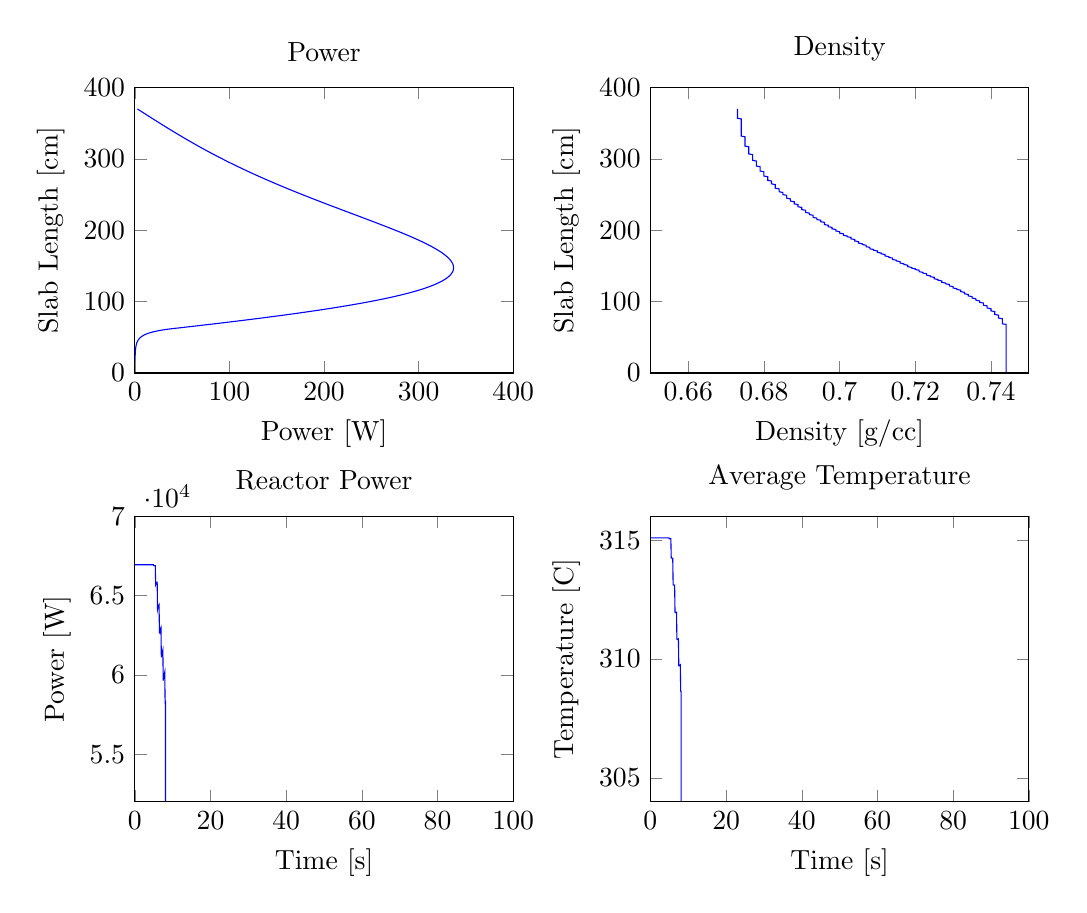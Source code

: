 % This file was created by matlab2tikz v0.1.4.
% Copyright (c) 2008--2011, Nico Schlömer <nico.schloemer@gmail.com>
% All rights reserved.
% 
% The latest updates can be retrieved from
%   http://www.mathworks.com/matlabcentral/fileexchange/22022-matlab2tikz
% where you can also make suggestions and rate matlab2tikz.
% 
\begin{tikzpicture}

\begin{axis}[%
name=plot1,
scale only axis,
width=1.892in,
height=1.427in,
xmin=0, xmax=400,
ymin=0, ymax=400,
xlabel={Power [W]},
ylabel={Slab Length [cm]},
title={Power},
axis on top]
\addplot [
color=blue,
solid
]
coordinates{
 (0.017,1)(0.025,2)(0.033,3)(0.041,4)(0.049,5)(0.057,6)(0.066,7)(0.075,8)(0.085,9)(0.095,10)(0.105,11)(0.116,12)(0.128,13)(0.14,14)(0.153,15)(0.166,16)(0.181,17)(0.197,18)(0.213,19)(0.231,20)(0.251,21)(0.272,22)(0.296,23)(0.321,24)(0.349,25)(0.38,26)(0.414,27)(0.452,28)(0.495,29)(0.543,30)(0.596,31)(0.657,32)(0.726,33)(0.804,34)(0.894,35)(0.996,36)(1.114,37)(1.249,38)(1.405,39)(1.585,40)(1.794,41)(2.036,42)(2.317,43)(2.644,44)(3.025,45)(3.47,46)(3.989,47)(4.596,48)(5.305,49)(6.136,50)(7.11,51)(8.25,52)(9.588,53)(11.158,54)(13.0,55)(15.163,56)(17.704,57)(20.689,58)(24.197,59)(28.32,60)(33.168,61)(38.868,62)(45.571,63)(52.231,64)(58.847,65)(65.417,66)(71.937,67)(78.407,68)(84.823,69)(91.185,70)(97.49,71)(103.735,72)(109.92,73)(116.042,74)(122.1,75)(128.091,76)(134.015,77)(139.869,78)(145.651,79)(151.361,80)(156.997,81)(162.557,82)(168.041,83)(173.445,84)(178.771,85)(184.015,86)(189.177,87)(194.257,88)(199.252,89)(204.162,90)(208.986,91)(213.723,92)(218.372,93)(222.933,94)(227.405,95)(231.787,96)(236.079,97)(240.279,98)(244.388,99)(248.406,100)(252.331,101)(256.164,102)(259.904,103)(263.552,104)(267.106,105)(270.567,106)(273.935,107)(277.209,108)(280.391,109)(283.479,110)(286.475,111)(289.378,112)(292.188,113)(294.906,114)(297.533,115)(300.068,116)(302.512,117)(304.865,118)(307.128,119)(309.302,120)(311.387,121)(313.383,122)(315.291,123)(317.113,124)(318.848,125)(320.497,126)(322.061,127)(323.542,128)(324.939,129)(326.253,130)(327.486,131)(328.638,132)(329.711,133)(330.704,134)(331.62,135)(332.458,136)(333.221,137)(333.909,138)(334.523,139)(335.064,140)(335.533,141)(335.931,142)(336.26,143)(336.52,144)(336.712,145)(336.838,146)(336.899,147)(336.896,148)(336.829,149)(336.701,150)(336.511,151)(336.262,152)(335.955,153)(335.59,154)(335.169,155)(334.692,156)(334.162,157)(333.579,158)(332.944,159)(332.258,160)(331.523,161)(330.74,162)(329.909,163)(329.032,164)(328.11,165)(327.145,166)(326.136,167)(325.086,168)(323.995,169)(322.864,170)(321.695,171)(320.489,172)(319.246,173)(317.967,174)(316.655,175)(315.308,176)(313.93,177)(312.52,178)(311.079,179)(309.609,180)(308.111,181)(306.585,182)(305.033,183)(303.454,184)(301.851,185)(300.224,186)(298.574,187)(296.902,188)(295.209,189)(293.495,190)(291.761,191)(290.008,192)(288.238,193)(286.45,194)(284.646,195)(282.826,196)(280.991,197)(279.141,198)(277.279,199)(275.403,200)(273.515,201)(271.616,202)(269.705,203)(267.785,204)(265.855,205)(263.916,206)(261.969,207)(260.015,208)(258.053,209)(256.084,210)(254.11,211)(252.13,212)(250.145,213)(248.155,214)(246.162,215)(244.165,216)(242.166,217)(240.164,218)(238.16,219)(236.154,220)(234.147,221)(232.14,222)(230.132,223)(228.124,224)(226.117,225)(224.11,226)(222.105,227)(220.101,228)(218.099,229)(216.1,230)(214.103,231)(212.109,232)(210.118,233)(208.13,234)(206.147,235)(204.167,236)(202.192,237)(200.221,238)(198.255,239)(196.294,240)(194.338,241)(192.387,242)(190.443,243)(188.504,244)(186.571,245)(184.645,246)(182.724,247)(180.811,248)(178.904,249)(177.004,250)(175.112,251)(173.226,252)(171.348,253)(169.477,254)(167.614,255)(165.759,256)(163.911,257)(162.071,258)(160.239,259)(158.416,260)(156.6,261)(154.793,262)(152.994,263)(151.203,264)(149.421,265)(147.647,266)(145.882,267)(144.126,268)(142.378,269)(140.638,270)(138.908,271)(137.186,272)(135.473,273)(133.768,274)(132.073,275)(130.386,276)(128.708,277)(127.038,278)(125.378,279)(123.726,280)(122.083,281)(120.448,282)(118.822,283)(117.205,284)(115.597,285)(113.997,286)(112.406,287)(110.823,288)(109.249,289)(107.684,290)(106.127,291)(104.578,292)(103.037,293)(101.505,294)(99.981,295)(98.465,296)(96.958,297)(95.458,298)(93.966,299)(92.483,300)(91.007,301)(89.539,302)(88.078,303)(86.626,304)(85.18,305)(83.743,306)(82.312,307)(80.889,308)(79.474,309)(78.065,310)(76.663,311)(75.269,312)(73.881,313)(72.5,314)(71.126,315)(69.758,316)(68.397,317)(67.043,318)(65.694,319)(64.352,320)(63.016,321)(61.686,322)(60.362,323)(59.043,324)(57.731,325)(56.424,326)(55.122,327)(53.826,328)(52.535,329)(51.249,330)(49.969,331)(48.693,332)(47.422,333)(46.156,334)(44.895,335)(43.638,336)(42.385,337)(41.136,338)(39.892,339)(38.652,340)(37.416,341)(36.184,342)(34.955,343)(33.73,344)(32.508,345)(31.29,346)(30.075,347)(28.862,348)(27.653,349)(26.447,350)(25.244,351)(24.043,352)(22.845,353)(21.649,354)(20.455,355)(19.263,356)(18.074,357)(16.886,358)(15.7,359)(14.516,360)(13.333,361)(12.152,362)(10.972,363)(9.793,364)(8.615,365)(7.438,366)(6.262,367)(5.087,368)(3.912,369)(2.737,370) 
};

\end{axis}

\begin{axis}[%
name=plot2,
at=(plot1.right of south east), anchor=left of south west,
scale only axis,
width=1.892in,
height=1.427in,
xmin=0.65, xmax=0.75,
ymin=0, ymax=400,
xlabel={$\text{Density [g}/\text{cc]}$},
ylabel={Slab Length [cm]},
title={Density},
axis on top]
\addplot [
color=blue,
solid
]
coordinates{
 (0.744,1)(0.744,2)(0.744,3)(0.744,4)(0.744,5)(0.744,6)(0.744,7)(0.744,8)(0.744,9)(0.744,10)(0.744,11)(0.744,12)(0.744,13)(0.744,14)(0.744,15)(0.744,16)(0.744,17)(0.744,18)(0.744,19)(0.744,20)(0.744,21)(0.744,22)(0.744,23)(0.744,24)(0.744,25)(0.744,26)(0.744,27)(0.744,28)(0.744,29)(0.744,30)(0.744,31)(0.744,32)(0.744,33)(0.744,34)(0.744,35)(0.744,36)(0.744,37)(0.744,38)(0.744,39)(0.744,40)(0.744,41)(0.744,42)(0.744,43)(0.744,44)(0.744,45)(0.744,46)(0.744,47)(0.744,48)(0.744,49)(0.744,50)(0.744,51)(0.744,52)(0.744,53)(0.744,54)(0.744,55)(0.744,56)(0.744,57)(0.744,58)(0.744,59)(0.744,60)(0.744,61)(0.744,62)(0.744,63)(0.744,64)(0.744,65)(0.744,66)(0.744,67)(0.744,68)(0.743,69)(0.743,70)(0.743,71)(0.743,72)(0.743,73)(0.743,74)(0.743,75)(0.743,76)(0.742,77)(0.742,78)(0.742,79)(0.742,80)(0.742,81)(0.741,82)(0.741,83)(0.741,84)(0.741,85)(0.741,86)(0.74,87)(0.74,88)(0.74,89)(0.74,90)(0.739,91)(0.739,92)(0.739,93)(0.739,94)(0.738,95)(0.738,96)(0.738,97)(0.738,98)(0.737,99)(0.737,100)(0.737,101)(0.736,102)(0.736,103)(0.736,104)(0.735,105)(0.735,106)(0.735,107)(0.734,108)(0.734,109)(0.734,110)(0.733,111)(0.733,112)(0.733,113)(0.732,114)(0.732,115)(0.732,116)(0.731,117)(0.731,118)(0.73,119)(0.73,120)(0.73,121)(0.729,122)(0.729,123)(0.729,124)(0.728,125)(0.728,126)(0.727,127)(0.727,128)(0.727,129)(0.726,130)(0.726,131)(0.725,132)(0.725,133)(0.725,134)(0.724,135)(0.724,136)(0.723,137)(0.723,138)(0.723,139)(0.722,140)(0.722,141)(0.721,142)(0.721,143)(0.721,144)(0.72,145)(0.72,146)(0.719,147)(0.719,148)(0.718,149)(0.718,150)(0.718,151)(0.717,152)(0.717,153)(0.716,154)(0.716,155)(0.716,156)(0.715,157)(0.715,158)(0.714,159)(0.714,160)(0.714,161)(0.713,162)(0.713,163)(0.712,164)(0.712,165)(0.712,166)(0.711,167)(0.711,168)(0.71,169)(0.71,170)(0.71,171)(0.709,172)(0.709,173)(0.708,174)(0.708,175)(0.708,176)(0.707,177)(0.707,178)(0.707,179)(0.706,180)(0.706,181)(0.705,182)(0.705,183)(0.705,184)(0.704,185)(0.704,186)(0.704,187)(0.703,188)(0.703,189)(0.703,190)(0.702,191)(0.702,192)(0.701,193)(0.701,194)(0.701,195)(0.7,196)(0.7,197)(0.7,198)(0.699,199)(0.699,200)(0.699,201)(0.698,202)(0.698,203)(0.698,204)(0.697,205)(0.697,206)(0.697,207)(0.696,208)(0.696,209)(0.696,210)(0.696,211)(0.695,212)(0.695,213)(0.695,214)(0.694,215)(0.694,216)(0.694,217)(0.693,218)(0.693,219)(0.693,220)(0.693,221)(0.692,222)(0.692,223)(0.692,224)(0.691,225)(0.691,226)(0.691,227)(0.691,228)(0.69,229)(0.69,230)(0.69,231)(0.69,232)(0.689,233)(0.689,234)(0.689,235)(0.689,236)(0.688,237)(0.688,238)(0.688,239)(0.688,240)(0.687,241)(0.687,242)(0.687,243)(0.687,244)(0.686,245)(0.686,246)(0.686,247)(0.686,248)(0.686,249)(0.685,250)(0.685,251)(0.685,252)(0.685,253)(0.684,254)(0.684,255)(0.684,256)(0.684,257)(0.684,258)(0.683,259)(0.683,260)(0.683,261)(0.683,262)(0.683,263)(0.683,264)(0.682,265)(0.682,266)(0.682,267)(0.682,268)(0.682,269)(0.681,270)(0.681,271)(0.681,272)(0.681,273)(0.681,274)(0.681,275)(0.68,276)(0.68,277)(0.68,278)(0.68,279)(0.68,280)(0.68,281)(0.68,282)(0.679,283)(0.679,284)(0.679,285)(0.679,286)(0.679,287)(0.679,288)(0.679,289)(0.678,290)(0.678,291)(0.678,292)(0.678,293)(0.678,294)(0.678,295)(0.678,296)(0.678,297)(0.677,298)(0.677,299)(0.677,300)(0.677,301)(0.677,302)(0.677,303)(0.677,304)(0.677,305)(0.677,306)(0.676,307)(0.676,308)(0.676,309)(0.676,310)(0.676,311)(0.676,312)(0.676,313)(0.676,314)(0.676,315)(0.676,316)(0.676,317)(0.675,318)(0.675,319)(0.675,320)(0.675,321)(0.675,322)(0.675,323)(0.675,324)(0.675,325)(0.675,326)(0.675,327)(0.675,328)(0.675,329)(0.675,330)(0.675,331)(0.674,332)(0.674,333)(0.674,334)(0.674,335)(0.674,336)(0.674,337)(0.674,338)(0.674,339)(0.674,340)(0.674,341)(0.674,342)(0.674,343)(0.674,344)(0.674,345)(0.674,346)(0.674,347)(0.674,348)(0.674,349)(0.674,350)(0.674,351)(0.674,352)(0.674,353)(0.674,354)(0.674,355)(0.674,356)(0.673,357)(0.673,358)(0.673,359)(0.673,360)(0.673,361)(0.673,362)(0.673,363)(0.673,364)(0.673,365)(0.673,366)(0.673,367)(0.673,368)(0.673,369)(0.673,370) 
};

\end{axis}

\begin{axis}[%
name=plot4,
at=(plot2.below south west), anchor=above north west,
scale only axis,
width=1.892in,
height=1.427in,
xmin=0, xmax=100,
ymin=304, ymax=316,
xlabel={Time [s]},
ylabel={Temperature [C]},
title={Average Temperature},
axis on top]
\addplot [
color=blue,
solid
]
coordinates{
 (0,315.093)(0.1,315.093)(0.2,315.093)(0.3,315.093)(0.4,315.093)(0.5,315.093)(0.6,315.093)(0.7,315.093)(0.8,315.093)(0.9,315.093)(1,315.093)(1.1,315.093)(1.2,315.093)(1.3,315.093)(1.4,315.093)(1.5,315.093)(1.6,315.093)(1.7,315.093)(1.8,315.093)(1.9,315.093)(2,315.093)(2.1,315.093)(2.2,315.093)(2.3,315.093)(2.4,315.093)(2.5,315.093)(2.6,315.093)(2.7,315.093)(2.8,315.093)(2.9,315.093)(3,315.093)(3.1,315.093)(3.2,315.093)(3.3,315.093)(3.4,315.093)(3.5,315.093)(3.6,315.093)(3.7,315.093)(3.8,315.093)(3.9,315.093)(4,315.093)(4.1,315.093)(4.2,315.093)(4.3,315.093)(4.4,315.093)(4.5,315.093)(4.6,315.093)(4.7,315.093)(4.8,315.093)(4.9,315.093)(5,315.055)(5.1,315.054)(5.2,315.054)(5.3,315.054)(5.4,315.054)(5.5,314.255)(5.6,314.239)(5.7,314.237)(5.8,314.236)(5.9,314.236)(6,313.123)(6.1,313.104)(6.2,313.105)(6.3,313.107)(6.4,313.108)(6.5,311.965)(6.6,311.95)(6.7,311.955)(6.8,311.961)(6.9,311.967)(7,310.826)(7.1,310.815)(7.2,310.825)(7.3,310.835)(7.4,310.845)(7.5,309.719)(7.6,309.712)(7.7,309.725)(7.8,309.738)(7.9,309.752)(8,308.645)(8.1,308.642)(8.198,5.142) 
};

\end{axis}

\begin{axis}[%
at=(plot4.left of south west), anchor=right of south east,
scale only axis,
width=1.892in,
height=1.427in,
xmin=0, xmax=100,
ymin=52000, ymax=70000,
xlabel={Time [s]},
ylabel={Power [W]},
title={Reactor Power},
axis on top]
\addplot [
color=blue,
solid
]
coordinates{
 (0,66945.4)(0.1,66945.4)(0.2,66945.4)(0.3,66945.4)(0.4,66945.4)(0.5,66945.4)(0.6,66945.4)(0.7,66945.4)(0.8,66945.4)(0.9,66945.4)(1,66945.4)(1.1,66945.4)(1.2,66945.4)(1.3,66945.4)(1.4,66945.4)(1.5,66945.4)(1.6,66945.4)(1.7,66945.4)(1.8,66945.4)(1.9,66945.4)(2,66945.4)(2.1,66945.4)(2.2,66945.4)(2.3,66945.4)(2.4,66945.4)(2.5,66945.4)(2.6,66945.4)(2.7,66945.4)(2.8,66945.4)(2.9,66945.4)(3,66945.4)(3.1,66945.4)(3.2,66945.4)(3.3,66945.4)(3.4,66945.4)(3.5,66945.4)(3.6,66945.4)(3.7,66945.4)(3.8,66945.4)(3.9,66945.4)(4,66945.4)(4.1,66945.4)(4.2,66945.4)(4.3,66945.4)(4.4,66945.4)(4.5,66945.4)(4.6,66945.4)(4.7,66945.4)(4.8,66945.4)(4.9,66945.4)(5,66890.2)(5.1,66893.5)(5.2,66894.4)(5.3,66895.2)(5.4,66896)(5.5,65709.4)(5.6,65782.5)(5.7,65802.9)(5.8,65821.9)(5.9,65840.6)(6,64146.9)(6.1,64270.5)(6.2,64319.5)(6.3,64366.1)(6.4,64411.6)(6.5,62609.2)(6.6,62762.8)(6.7,62839.7)(6.8,62913)(6.9,62984.3)(7,61110.9)(7.1,61287.8)(7.2,61388.1)(7.3,61484.1)(7.4,61577)(7.5,59640.4)(7.6,59833.7)(7.7,59951.9)(7.8,60065.1)(7.9,60174.5)(8,58173.5)(8.1,58376.5)(8.189,6376.98) 
};

\end{axis}
\end{tikzpicture}
